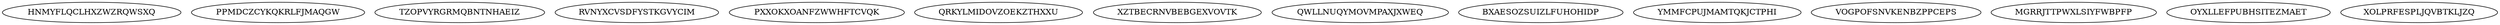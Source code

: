 digraph N14M0 {
	HNMYFLQCLHXZWZRQWSXQ	[Weight=19];
	PPMDCZCYKQKRLFJMAQGW	[Weight=13];
	TZOPVYRGRMQBNTNHAEIZ	[Weight=20];
	RVNYXCVSDFYSTKGVYCIM	[Weight=15];
	PXXOKXOANFZWWHFTCVQK	[Weight=19];
	QRKYLMIDOVZOEKZTHXXU	[Weight=12];
	XZTBECRNVBEBGEXVOVTK	[Weight=18];
	QWLLNUQYMOVMPAXJXWEQ	[Weight=20];
	BXAESOZSUIZLFUHOHIDP	[Weight=20];
	YMMFCPUJMAMTQKJCTPHI	[Weight=17];
	VOGPOFSNVKENBZPPCEPS	[Weight=17];
	MGRRJTTPWXLSIYFWBPFP	[Weight=15];
	OYXLLEFPUBHSITEZMAET	[Weight=14];
	XOLPRFESPLJQVBTKLJZQ	[Weight=11];
}
